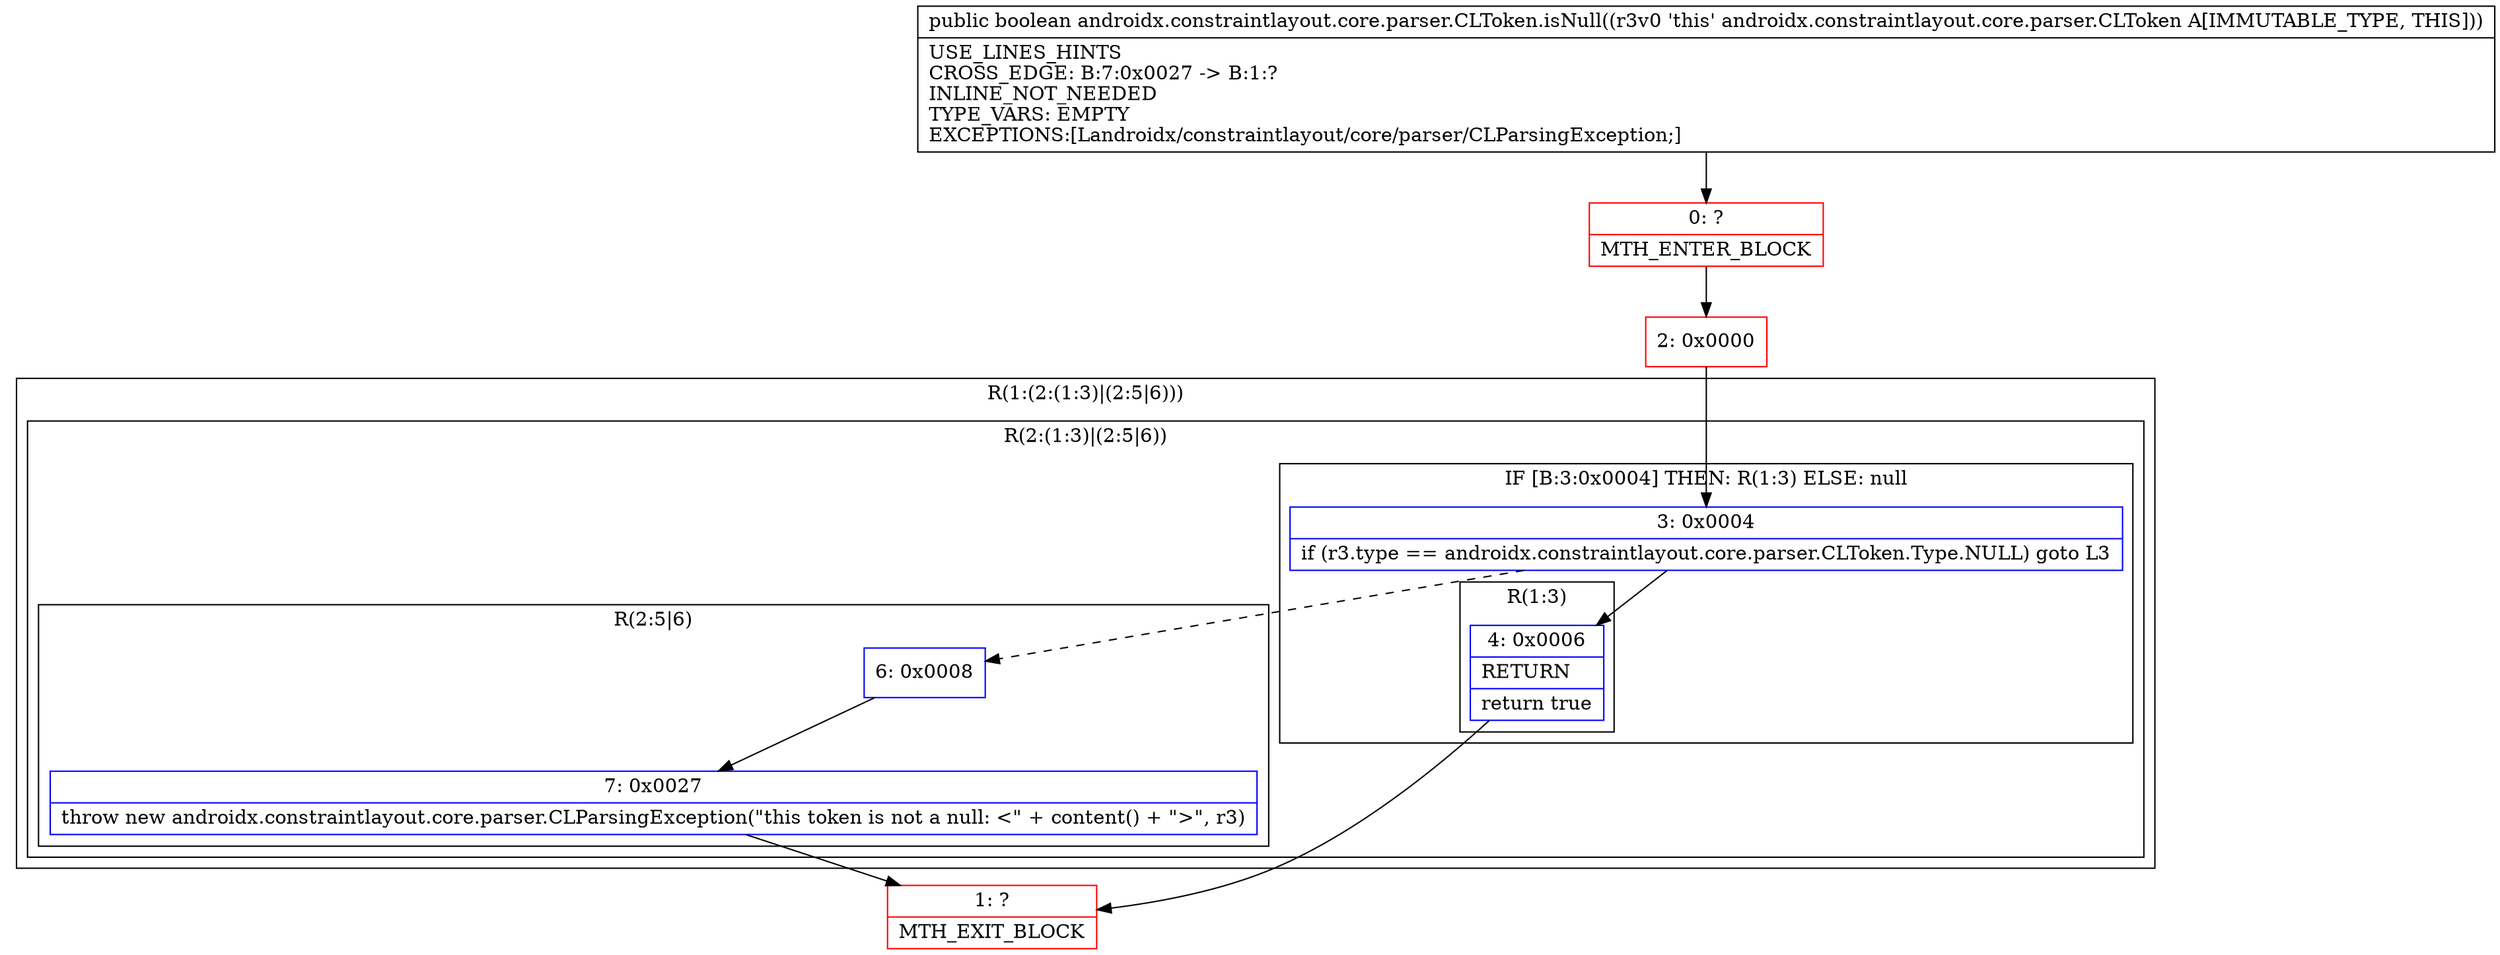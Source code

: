 digraph "CFG forandroidx.constraintlayout.core.parser.CLToken.isNull()Z" {
subgraph cluster_Region_197460622 {
label = "R(1:(2:(1:3)|(2:5|6)))";
node [shape=record,color=blue];
subgraph cluster_Region_192357170 {
label = "R(2:(1:3)|(2:5|6))";
node [shape=record,color=blue];
subgraph cluster_IfRegion_773694749 {
label = "IF [B:3:0x0004] THEN: R(1:3) ELSE: null";
node [shape=record,color=blue];
Node_3 [shape=record,label="{3\:\ 0x0004|if (r3.type == androidx.constraintlayout.core.parser.CLToken.Type.NULL) goto L3\l}"];
subgraph cluster_Region_1399538482 {
label = "R(1:3)";
node [shape=record,color=blue];
Node_4 [shape=record,label="{4\:\ 0x0006|RETURN\l|return true\l}"];
}
}
subgraph cluster_Region_1880746659 {
label = "R(2:5|6)";
node [shape=record,color=blue];
Node_6 [shape=record,label="{6\:\ 0x0008}"];
Node_7 [shape=record,label="{7\:\ 0x0027|throw new androidx.constraintlayout.core.parser.CLParsingException(\"this token is not a null: \<\" + content() + \"\>\", r3)\l}"];
}
}
}
Node_0 [shape=record,color=red,label="{0\:\ ?|MTH_ENTER_BLOCK\l}"];
Node_2 [shape=record,color=red,label="{2\:\ 0x0000}"];
Node_1 [shape=record,color=red,label="{1\:\ ?|MTH_EXIT_BLOCK\l}"];
MethodNode[shape=record,label="{public boolean androidx.constraintlayout.core.parser.CLToken.isNull((r3v0 'this' androidx.constraintlayout.core.parser.CLToken A[IMMUTABLE_TYPE, THIS]))  | USE_LINES_HINTS\lCROSS_EDGE: B:7:0x0027 \-\> B:1:?\lINLINE_NOT_NEEDED\lTYPE_VARS: EMPTY\lEXCEPTIONS:[Landroidx\/constraintlayout\/core\/parser\/CLParsingException;]\l}"];
MethodNode -> Node_0;Node_3 -> Node_4;
Node_3 -> Node_6[style=dashed];
Node_4 -> Node_1;
Node_6 -> Node_7;
Node_7 -> Node_1;
Node_0 -> Node_2;
Node_2 -> Node_3;
}

